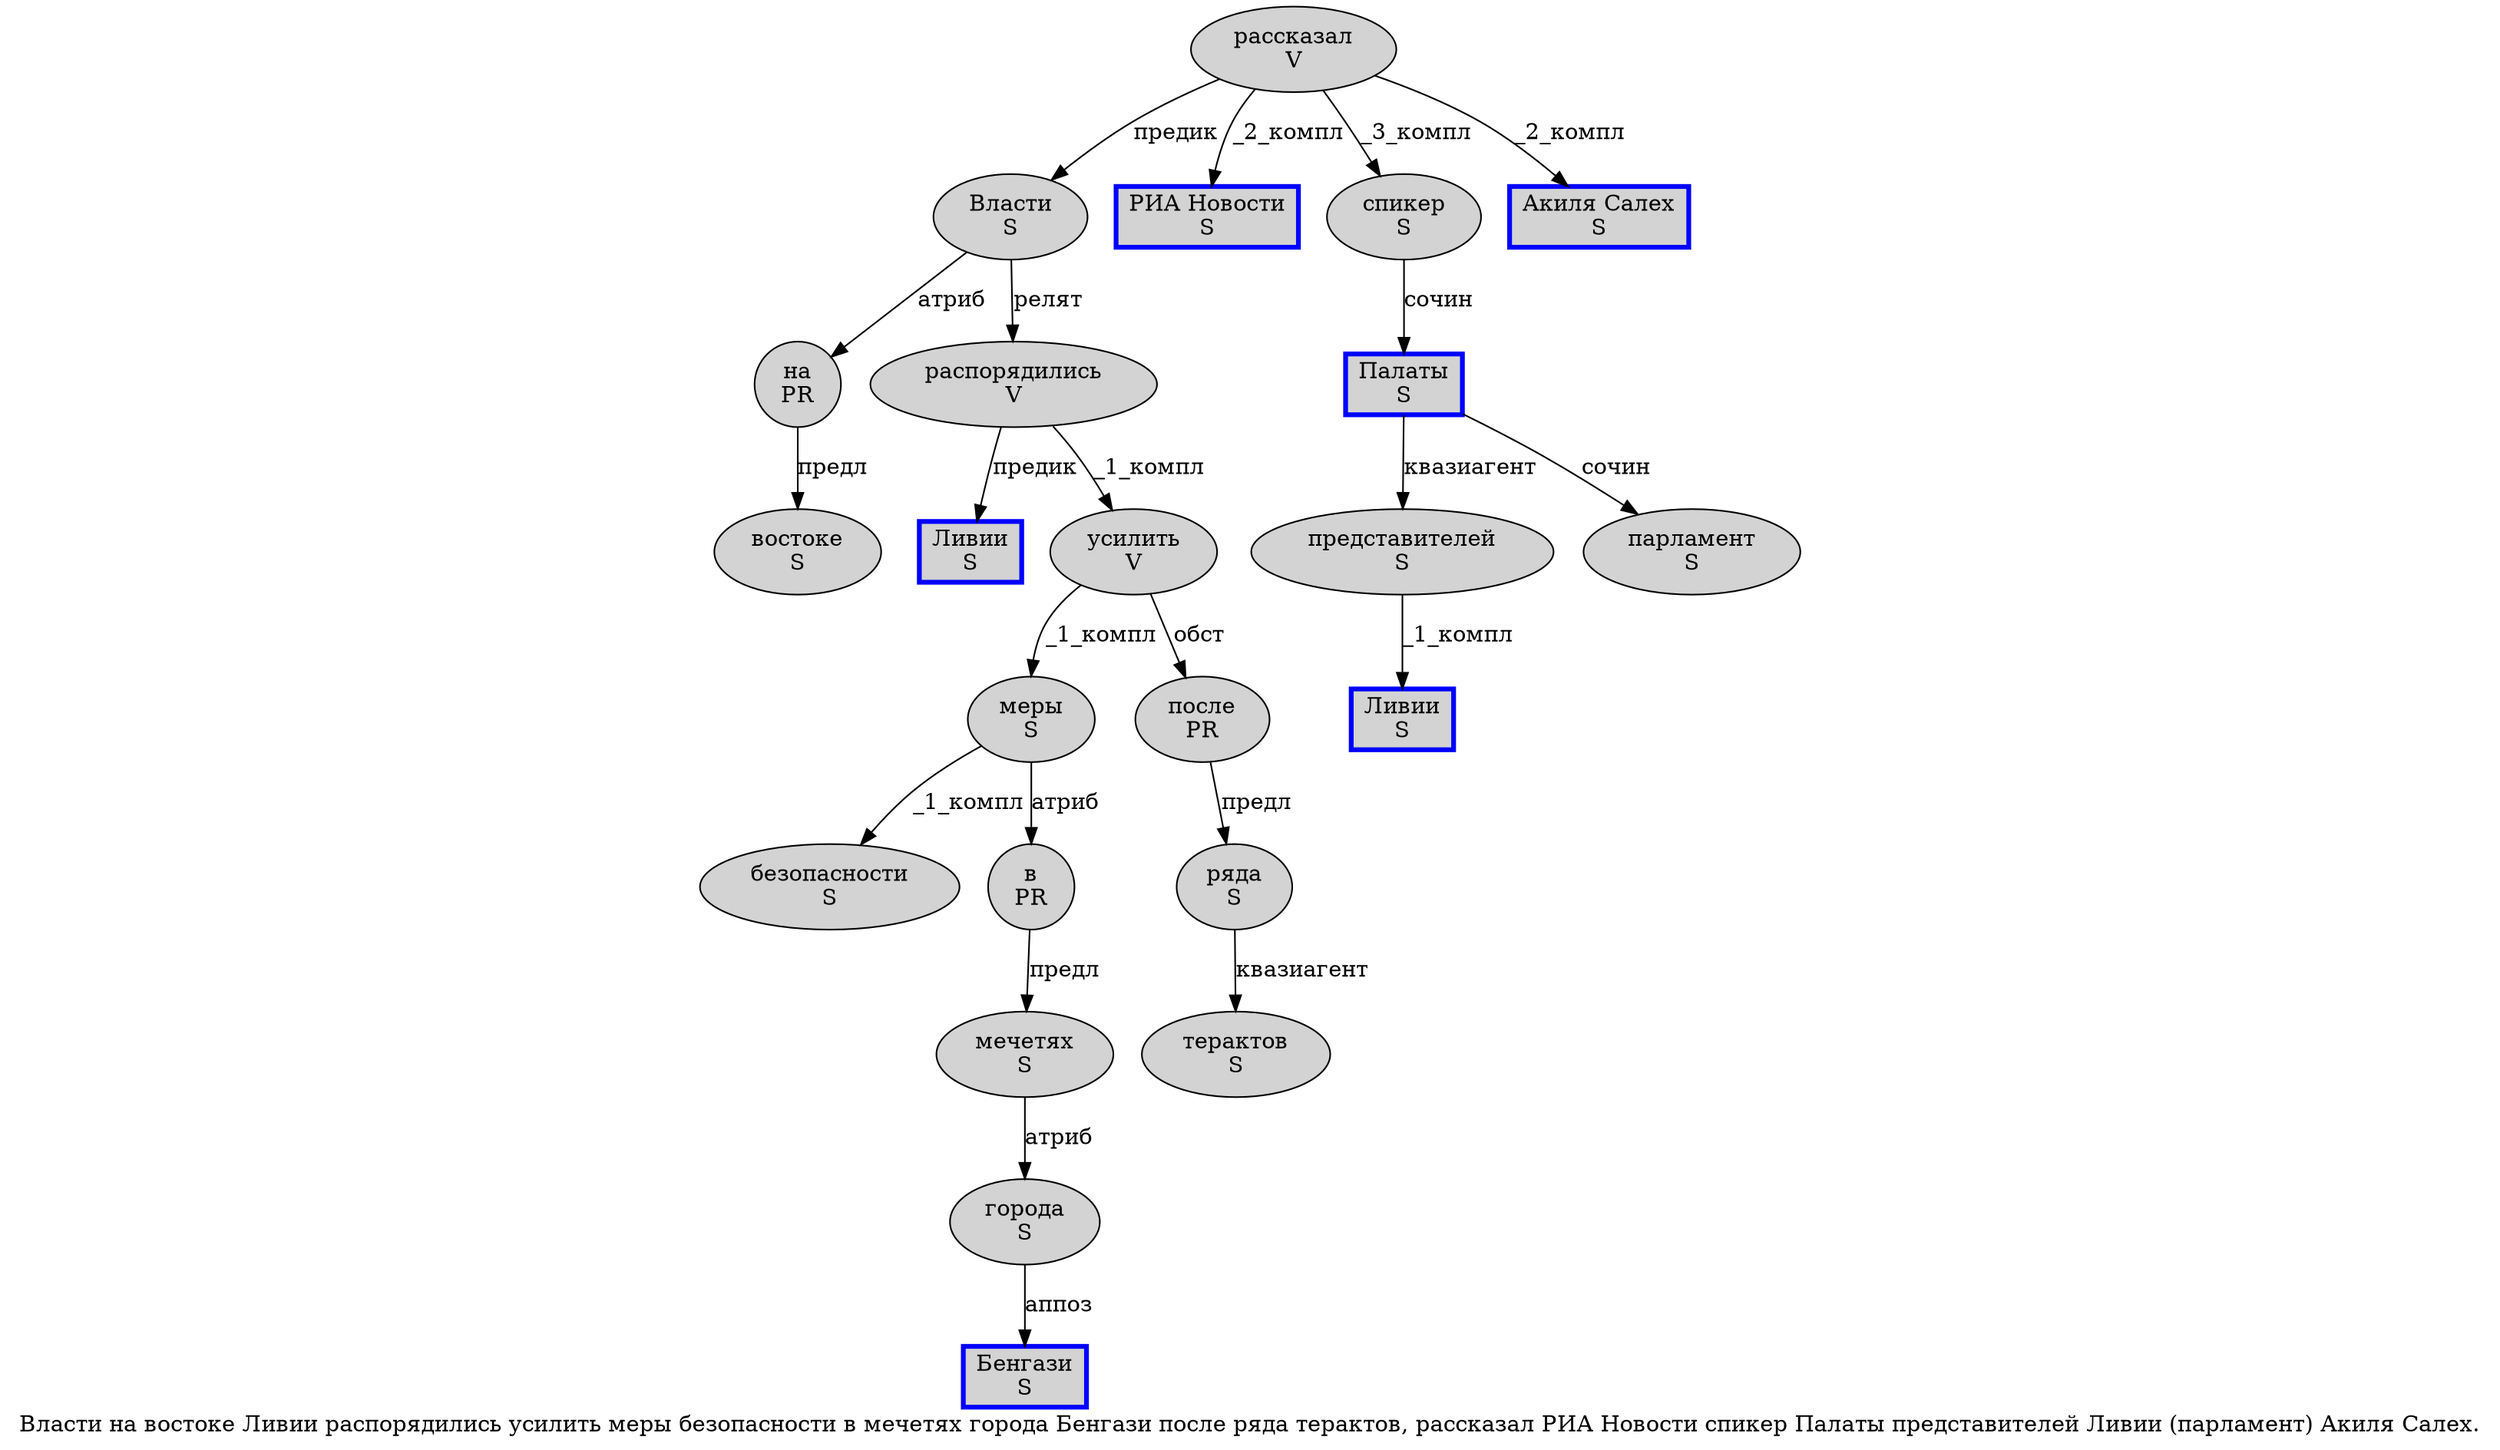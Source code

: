 digraph SENTENCE_53 {
	graph [label="Власти на востоке Ливии распорядились усилить меры безопасности в мечетях города Бенгази после ряда терактов, рассказал РИА Новости спикер Палаты представителей Ливии (парламент) Акиля Салех."]
	node [style=filled]
		0 [label="Власти
S" color="" fillcolor=lightgray penwidth=1 shape=ellipse]
		1 [label="на
PR" color="" fillcolor=lightgray penwidth=1 shape=ellipse]
		2 [label="востоке
S" color="" fillcolor=lightgray penwidth=1 shape=ellipse]
		3 [label="Ливии
S" color=blue fillcolor=lightgray penwidth=3 shape=box]
		4 [label="распорядились
V" color="" fillcolor=lightgray penwidth=1 shape=ellipse]
		5 [label="усилить
V" color="" fillcolor=lightgray penwidth=1 shape=ellipse]
		6 [label="меры
S" color="" fillcolor=lightgray penwidth=1 shape=ellipse]
		7 [label="безопасности
S" color="" fillcolor=lightgray penwidth=1 shape=ellipse]
		8 [label="в
PR" color="" fillcolor=lightgray penwidth=1 shape=ellipse]
		9 [label="мечетях
S" color="" fillcolor=lightgray penwidth=1 shape=ellipse]
		10 [label="города
S" color="" fillcolor=lightgray penwidth=1 shape=ellipse]
		11 [label="Бенгази
S" color=blue fillcolor=lightgray penwidth=3 shape=box]
		12 [label="после
PR" color="" fillcolor=lightgray penwidth=1 shape=ellipse]
		13 [label="ряда
S" color="" fillcolor=lightgray penwidth=1 shape=ellipse]
		14 [label="терактов
S" color="" fillcolor=lightgray penwidth=1 shape=ellipse]
		16 [label="рассказал
V" color="" fillcolor=lightgray penwidth=1 shape=ellipse]
		17 [label="РИА Новости
S" color=blue fillcolor=lightgray penwidth=3 shape=box]
		18 [label="спикер
S" color="" fillcolor=lightgray penwidth=1 shape=ellipse]
		19 [label="Палаты
S" color=blue fillcolor=lightgray penwidth=3 shape=box]
		20 [label="представителей
S" color="" fillcolor=lightgray penwidth=1 shape=ellipse]
		21 [label="Ливии
S" color=blue fillcolor=lightgray penwidth=3 shape=box]
		23 [label="парламент
S" color="" fillcolor=lightgray penwidth=1 shape=ellipse]
		25 [label="Акиля Салех
S" color=blue fillcolor=lightgray penwidth=3 shape=box]
			5 -> 6 [label="_1_компл"]
			5 -> 12 [label="обст"]
			4 -> 3 [label="предик"]
			4 -> 5 [label="_1_компл"]
			6 -> 7 [label="_1_компл"]
			6 -> 8 [label="атриб"]
			16 -> 0 [label="предик"]
			16 -> 17 [label="_2_компл"]
			16 -> 18 [label="_3_компл"]
			16 -> 25 [label="_2_компл"]
			8 -> 9 [label="предл"]
			20 -> 21 [label="_1_компл"]
			10 -> 11 [label="аппоз"]
			1 -> 2 [label="предл"]
			18 -> 19 [label="сочин"]
			0 -> 1 [label="атриб"]
			0 -> 4 [label="релят"]
			12 -> 13 [label="предл"]
			19 -> 20 [label="квазиагент"]
			19 -> 23 [label="сочин"]
			13 -> 14 [label="квазиагент"]
			9 -> 10 [label="атриб"]
}